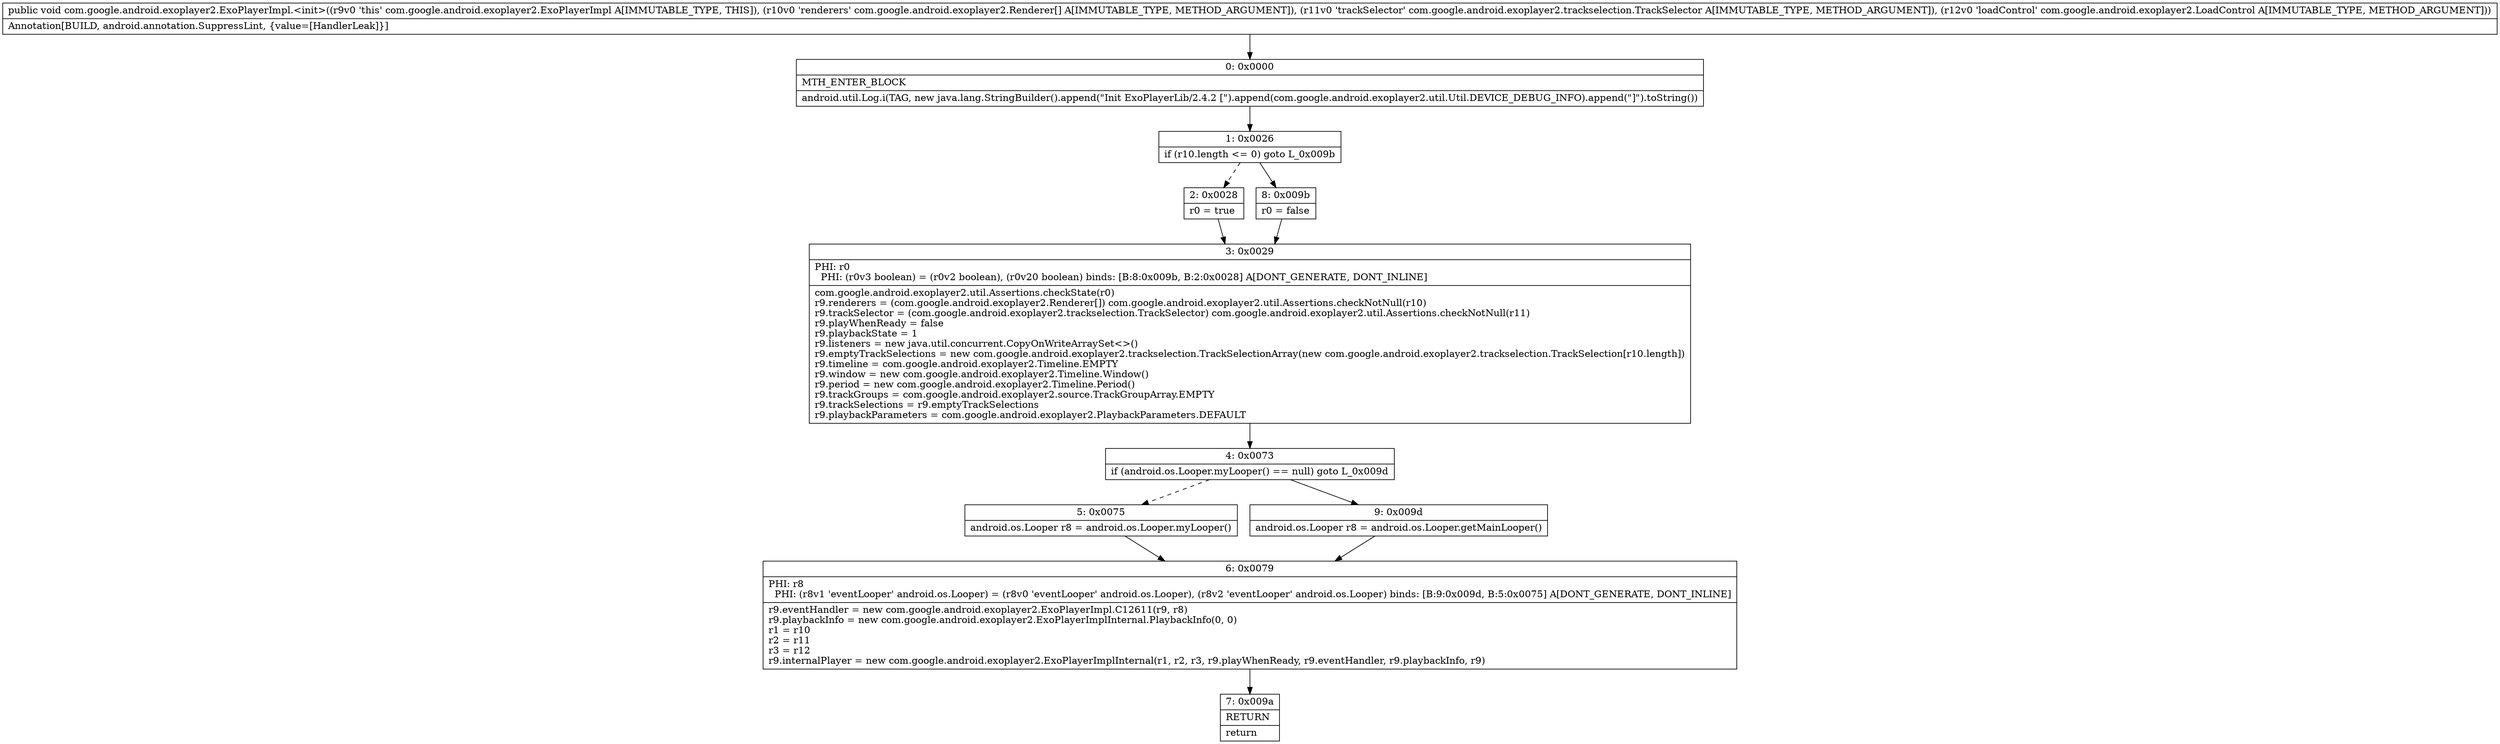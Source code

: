 digraph "CFG forcom.google.android.exoplayer2.ExoPlayerImpl.\<init\>([Lcom\/google\/android\/exoplayer2\/Renderer;Lcom\/google\/android\/exoplayer2\/trackselection\/TrackSelector;Lcom\/google\/android\/exoplayer2\/LoadControl;)V" {
Node_0 [shape=record,label="{0\:\ 0x0000|MTH_ENTER_BLOCK\l|android.util.Log.i(TAG, new java.lang.StringBuilder().append(\"Init ExoPlayerLib\/2.4.2 [\").append(com.google.android.exoplayer2.util.Util.DEVICE_DEBUG_INFO).append(\"]\").toString())\l}"];
Node_1 [shape=record,label="{1\:\ 0x0026|if (r10.length \<= 0) goto L_0x009b\l}"];
Node_2 [shape=record,label="{2\:\ 0x0028|r0 = true\l}"];
Node_3 [shape=record,label="{3\:\ 0x0029|PHI: r0 \l  PHI: (r0v3 boolean) = (r0v2 boolean), (r0v20 boolean) binds: [B:8:0x009b, B:2:0x0028] A[DONT_GENERATE, DONT_INLINE]\l|com.google.android.exoplayer2.util.Assertions.checkState(r0)\lr9.renderers = (com.google.android.exoplayer2.Renderer[]) com.google.android.exoplayer2.util.Assertions.checkNotNull(r10)\lr9.trackSelector = (com.google.android.exoplayer2.trackselection.TrackSelector) com.google.android.exoplayer2.util.Assertions.checkNotNull(r11)\lr9.playWhenReady = false\lr9.playbackState = 1\lr9.listeners = new java.util.concurrent.CopyOnWriteArraySet\<\>()\lr9.emptyTrackSelections = new com.google.android.exoplayer2.trackselection.TrackSelectionArray(new com.google.android.exoplayer2.trackselection.TrackSelection[r10.length])\lr9.timeline = com.google.android.exoplayer2.Timeline.EMPTY\lr9.window = new com.google.android.exoplayer2.Timeline.Window()\lr9.period = new com.google.android.exoplayer2.Timeline.Period()\lr9.trackGroups = com.google.android.exoplayer2.source.TrackGroupArray.EMPTY\lr9.trackSelections = r9.emptyTrackSelections\lr9.playbackParameters = com.google.android.exoplayer2.PlaybackParameters.DEFAULT\l}"];
Node_4 [shape=record,label="{4\:\ 0x0073|if (android.os.Looper.myLooper() == null) goto L_0x009d\l}"];
Node_5 [shape=record,label="{5\:\ 0x0075|android.os.Looper r8 = android.os.Looper.myLooper()\l}"];
Node_6 [shape=record,label="{6\:\ 0x0079|PHI: r8 \l  PHI: (r8v1 'eventLooper' android.os.Looper) = (r8v0 'eventLooper' android.os.Looper), (r8v2 'eventLooper' android.os.Looper) binds: [B:9:0x009d, B:5:0x0075] A[DONT_GENERATE, DONT_INLINE]\l|r9.eventHandler = new com.google.android.exoplayer2.ExoPlayerImpl.C12611(r9, r8)\lr9.playbackInfo = new com.google.android.exoplayer2.ExoPlayerImplInternal.PlaybackInfo(0, 0)\lr1 = r10\lr2 = r11\lr3 = r12\lr9.internalPlayer = new com.google.android.exoplayer2.ExoPlayerImplInternal(r1, r2, r3, r9.playWhenReady, r9.eventHandler, r9.playbackInfo, r9)\l}"];
Node_7 [shape=record,label="{7\:\ 0x009a|RETURN\l|return\l}"];
Node_8 [shape=record,label="{8\:\ 0x009b|r0 = false\l}"];
Node_9 [shape=record,label="{9\:\ 0x009d|android.os.Looper r8 = android.os.Looper.getMainLooper()\l}"];
MethodNode[shape=record,label="{public void com.google.android.exoplayer2.ExoPlayerImpl.\<init\>((r9v0 'this' com.google.android.exoplayer2.ExoPlayerImpl A[IMMUTABLE_TYPE, THIS]), (r10v0 'renderers' com.google.android.exoplayer2.Renderer[] A[IMMUTABLE_TYPE, METHOD_ARGUMENT]), (r11v0 'trackSelector' com.google.android.exoplayer2.trackselection.TrackSelector A[IMMUTABLE_TYPE, METHOD_ARGUMENT]), (r12v0 'loadControl' com.google.android.exoplayer2.LoadControl A[IMMUTABLE_TYPE, METHOD_ARGUMENT]))  | Annotation[BUILD, android.annotation.SuppressLint, \{value=[HandlerLeak]\}]\l}"];
MethodNode -> Node_0;
Node_0 -> Node_1;
Node_1 -> Node_2[style=dashed];
Node_1 -> Node_8;
Node_2 -> Node_3;
Node_3 -> Node_4;
Node_4 -> Node_5[style=dashed];
Node_4 -> Node_9;
Node_5 -> Node_6;
Node_6 -> Node_7;
Node_8 -> Node_3;
Node_9 -> Node_6;
}


